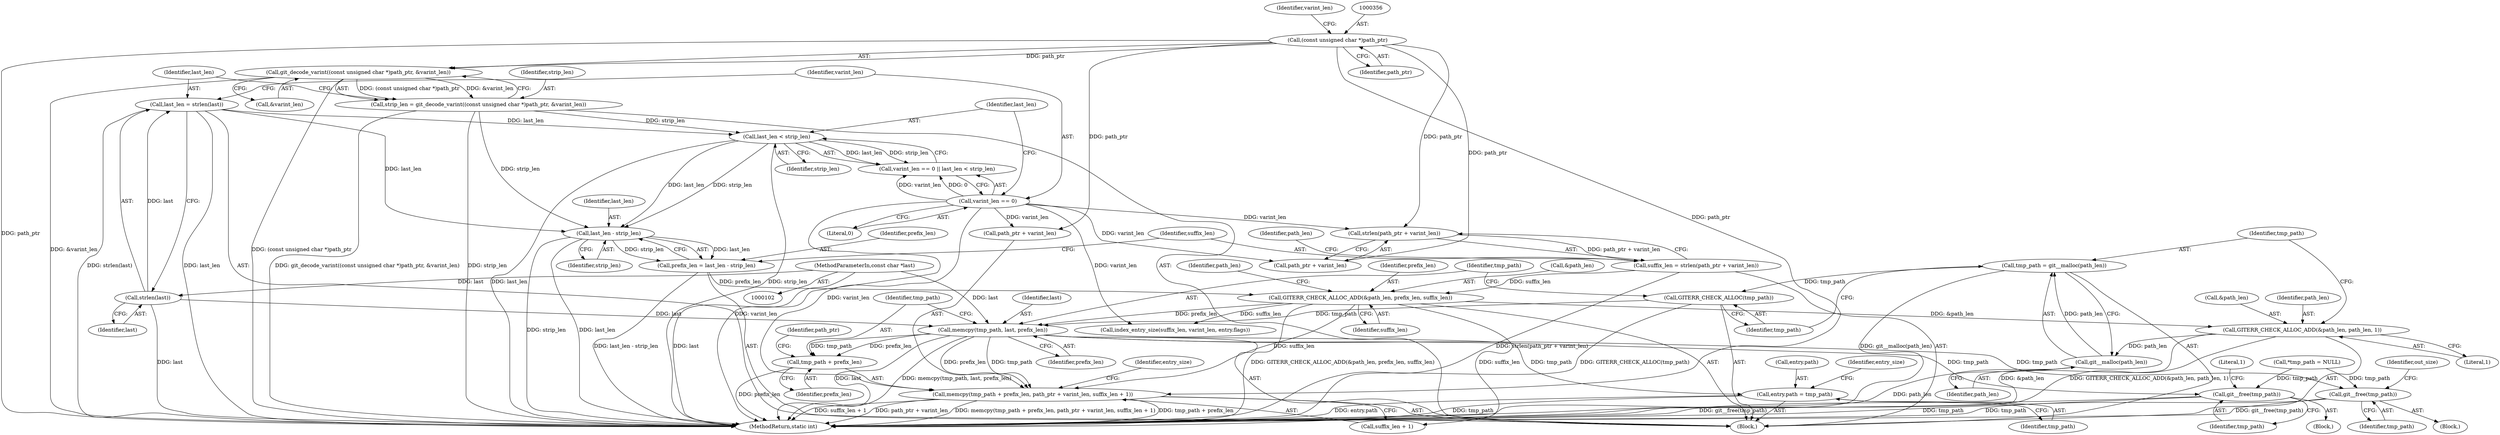 digraph "0_libgit2_3207ddb0103543da8ad2139ec6539f590f9900c1@API" {
"1000396" [label="(Call,tmp_path = git__malloc(path_len))"];
"1000398" [label="(Call,git__malloc(path_len))"];
"1000391" [label="(Call,GITERR_CHECK_ALLOC_ADD(&path_len, path_len, 1))"];
"1000386" [label="(Call,GITERR_CHECK_ALLOC_ADD(&path_len, prefix_len, suffix_len))"];
"1000375" [label="(Call,prefix_len = last_len - strip_len)"];
"1000377" [label="(Call,last_len - strip_len)"];
"1000360" [label="(Call,last_len = strlen(last))"];
"1000362" [label="(Call,strlen(last))"];
"1000108" [label="(MethodParameterIn,const char *last)"];
"1000369" [label="(Call,last_len < strip_len)"];
"1000352" [label="(Call,strip_len = git_decode_varint((const unsigned char *)path_ptr, &varint_len))"];
"1000354" [label="(Call,git_decode_varint((const unsigned char *)path_ptr, &varint_len))"];
"1000355" [label="(Call,(const unsigned char *)path_ptr)"];
"1000380" [label="(Call,suffix_len = strlen(path_ptr + varint_len))"];
"1000382" [label="(Call,strlen(path_ptr + varint_len))"];
"1000366" [label="(Call,varint_len == 0)"];
"1000400" [label="(Call,GITERR_CHECK_ALLOC(tmp_path))"];
"1000402" [label="(Call,memcpy(tmp_path, last, prefix_len))"];
"1000406" [label="(Call,memcpy(tmp_path + prefix_len, path_ptr + varint_len, suffix_len + 1))"];
"1000407" [label="(Call,tmp_path + prefix_len)"];
"1000424" [label="(Call,entry.path = tmp_path)"];
"1000454" [label="(Call,git__free(tmp_path))"];
"1000459" [label="(Call,git__free(tmp_path))"];
"1000396" [label="(Call,tmp_path = git__malloc(path_len))"];
"1000369" [label="(Call,last_len < strip_len)"];
"1000381" [label="(Identifier,suffix_len)"];
"1000365" [label="(Call,varint_len == 0 || last_len < strip_len)"];
"1000404" [label="(Identifier,last)"];
"1000391" [label="(Call,GITERR_CHECK_ALLOC_ADD(&path_len, path_len, 1))"];
"1000354" [label="(Call,git_decode_varint((const unsigned char *)path_ptr, &varint_len))"];
"1000362" [label="(Call,strlen(last))"];
"1000424" [label="(Call,entry.path = tmp_path)"];
"1000428" [label="(Identifier,tmp_path)"];
"1000409" [label="(Identifier,prefix_len)"];
"1000363" [label="(Identifier,last)"];
"1000353" [label="(Identifier,strip_len)"];
"1000417" [label="(Identifier,entry_size)"];
"1000108" [label="(MethodParameterIn,const char *last)"];
"1000408" [label="(Identifier,tmp_path)"];
"1000387" [label="(Call,&path_len)"];
"1000405" [label="(Identifier,prefix_len)"];
"1000375" [label="(Call,prefix_len = last_len - strip_len)"];
"1000386" [label="(Call,GITERR_CHECK_ALLOC_ADD(&path_len, prefix_len, suffix_len))"];
"1000359" [label="(Identifier,varint_len)"];
"1000395" [label="(Literal,1)"];
"1000467" [label="(MethodReturn,static int)"];
"1000411" [label="(Identifier,path_ptr)"];
"1000370" [label="(Identifier,last_len)"];
"1000397" [label="(Identifier,tmp_path)"];
"1000355" [label="(Call,(const unsigned char *)path_ptr)"];
"1000357" [label="(Identifier,path_ptr)"];
"1000383" [label="(Call,path_ptr + varint_len)"];
"1000406" [label="(Call,memcpy(tmp_path + prefix_len, path_ptr + varint_len, suffix_len + 1))"];
"1000377" [label="(Call,last_len - strip_len)"];
"1000458" [label="(Literal,1)"];
"1000382" [label="(Call,strlen(path_ptr + varint_len))"];
"1000378" [label="(Identifier,last_len)"];
"1000394" [label="(Identifier,path_len)"];
"1000401" [label="(Identifier,tmp_path)"];
"1000413" [label="(Call,suffix_len + 1)"];
"1000366" [label="(Call,varint_len == 0)"];
"1000407" [label="(Call,tmp_path + prefix_len)"];
"1000376" [label="(Identifier,prefix_len)"];
"1000367" [label="(Identifier,varint_len)"];
"1000371" [label="(Identifier,strip_len)"];
"1000425" [label="(Call,entry.path)"];
"1000431" [label="(Identifier,entry_size)"];
"1000398" [label="(Call,git__malloc(path_len))"];
"1000126" [label="(Call,*tmp_path = NULL)"];
"1000345" [label="(Block,)"];
"1000368" [label="(Literal,0)"];
"1000463" [label="(Identifier,out_size)"];
"1000360" [label="(Call,last_len = strlen(last))"];
"1000393" [label="(Identifier,path_len)"];
"1000392" [label="(Call,&path_len)"];
"1000453" [label="(Block,)"];
"1000390" [label="(Identifier,suffix_len)"];
"1000403" [label="(Identifier,tmp_path)"];
"1000410" [label="(Call,path_ptr + varint_len)"];
"1000388" [label="(Identifier,path_len)"];
"1000380" [label="(Call,suffix_len = strlen(path_ptr + varint_len))"];
"1000352" [label="(Call,strip_len = git_decode_varint((const unsigned char *)path_ptr, &varint_len))"];
"1000389" [label="(Identifier,prefix_len)"];
"1000460" [label="(Identifier,tmp_path)"];
"1000454" [label="(Call,git__free(tmp_path))"];
"1000459" [label="(Call,git__free(tmp_path))"];
"1000402" [label="(Call,memcpy(tmp_path, last, prefix_len))"];
"1000455" [label="(Identifier,tmp_path)"];
"1000361" [label="(Identifier,last_len)"];
"1000109" [label="(Block,)"];
"1000379" [label="(Identifier,strip_len)"];
"1000418" [label="(Call,index_entry_size(suffix_len, varint_len, entry.flags))"];
"1000399" [label="(Identifier,path_len)"];
"1000358" [label="(Call,&varint_len)"];
"1000400" [label="(Call,GITERR_CHECK_ALLOC(tmp_path))"];
"1000396" -> "1000345"  [label="AST: "];
"1000396" -> "1000398"  [label="CFG: "];
"1000397" -> "1000396"  [label="AST: "];
"1000398" -> "1000396"  [label="AST: "];
"1000401" -> "1000396"  [label="CFG: "];
"1000396" -> "1000467"  [label="DDG: git__malloc(path_len)"];
"1000398" -> "1000396"  [label="DDG: path_len"];
"1000396" -> "1000400"  [label="DDG: tmp_path"];
"1000398" -> "1000399"  [label="CFG: "];
"1000399" -> "1000398"  [label="AST: "];
"1000398" -> "1000467"  [label="DDG: path_len"];
"1000391" -> "1000398"  [label="DDG: path_len"];
"1000391" -> "1000345"  [label="AST: "];
"1000391" -> "1000395"  [label="CFG: "];
"1000392" -> "1000391"  [label="AST: "];
"1000394" -> "1000391"  [label="AST: "];
"1000395" -> "1000391"  [label="AST: "];
"1000397" -> "1000391"  [label="CFG: "];
"1000391" -> "1000467"  [label="DDG: &path_len"];
"1000391" -> "1000467"  [label="DDG: GITERR_CHECK_ALLOC_ADD(&path_len, path_len, 1)"];
"1000386" -> "1000391"  [label="DDG: &path_len"];
"1000386" -> "1000345"  [label="AST: "];
"1000386" -> "1000390"  [label="CFG: "];
"1000387" -> "1000386"  [label="AST: "];
"1000389" -> "1000386"  [label="AST: "];
"1000390" -> "1000386"  [label="AST: "];
"1000393" -> "1000386"  [label="CFG: "];
"1000386" -> "1000467"  [label="DDG: GITERR_CHECK_ALLOC_ADD(&path_len, prefix_len, suffix_len)"];
"1000375" -> "1000386"  [label="DDG: prefix_len"];
"1000380" -> "1000386"  [label="DDG: suffix_len"];
"1000386" -> "1000402"  [label="DDG: prefix_len"];
"1000386" -> "1000406"  [label="DDG: suffix_len"];
"1000386" -> "1000413"  [label="DDG: suffix_len"];
"1000386" -> "1000418"  [label="DDG: suffix_len"];
"1000375" -> "1000345"  [label="AST: "];
"1000375" -> "1000377"  [label="CFG: "];
"1000376" -> "1000375"  [label="AST: "];
"1000377" -> "1000375"  [label="AST: "];
"1000381" -> "1000375"  [label="CFG: "];
"1000375" -> "1000467"  [label="DDG: last_len - strip_len"];
"1000377" -> "1000375"  [label="DDG: last_len"];
"1000377" -> "1000375"  [label="DDG: strip_len"];
"1000377" -> "1000379"  [label="CFG: "];
"1000378" -> "1000377"  [label="AST: "];
"1000379" -> "1000377"  [label="AST: "];
"1000377" -> "1000467"  [label="DDG: strip_len"];
"1000377" -> "1000467"  [label="DDG: last_len"];
"1000360" -> "1000377"  [label="DDG: last_len"];
"1000369" -> "1000377"  [label="DDG: last_len"];
"1000369" -> "1000377"  [label="DDG: strip_len"];
"1000352" -> "1000377"  [label="DDG: strip_len"];
"1000360" -> "1000345"  [label="AST: "];
"1000360" -> "1000362"  [label="CFG: "];
"1000361" -> "1000360"  [label="AST: "];
"1000362" -> "1000360"  [label="AST: "];
"1000367" -> "1000360"  [label="CFG: "];
"1000360" -> "1000467"  [label="DDG: last_len"];
"1000360" -> "1000467"  [label="DDG: strlen(last)"];
"1000362" -> "1000360"  [label="DDG: last"];
"1000360" -> "1000369"  [label="DDG: last_len"];
"1000362" -> "1000363"  [label="CFG: "];
"1000363" -> "1000362"  [label="AST: "];
"1000362" -> "1000467"  [label="DDG: last"];
"1000108" -> "1000362"  [label="DDG: last"];
"1000362" -> "1000402"  [label="DDG: last"];
"1000108" -> "1000102"  [label="AST: "];
"1000108" -> "1000467"  [label="DDG: last"];
"1000108" -> "1000402"  [label="DDG: last"];
"1000369" -> "1000365"  [label="AST: "];
"1000369" -> "1000371"  [label="CFG: "];
"1000370" -> "1000369"  [label="AST: "];
"1000371" -> "1000369"  [label="AST: "];
"1000365" -> "1000369"  [label="CFG: "];
"1000369" -> "1000467"  [label="DDG: last_len"];
"1000369" -> "1000467"  [label="DDG: strip_len"];
"1000369" -> "1000365"  [label="DDG: last_len"];
"1000369" -> "1000365"  [label="DDG: strip_len"];
"1000352" -> "1000369"  [label="DDG: strip_len"];
"1000352" -> "1000345"  [label="AST: "];
"1000352" -> "1000354"  [label="CFG: "];
"1000353" -> "1000352"  [label="AST: "];
"1000354" -> "1000352"  [label="AST: "];
"1000361" -> "1000352"  [label="CFG: "];
"1000352" -> "1000467"  [label="DDG: strip_len"];
"1000352" -> "1000467"  [label="DDG: git_decode_varint((const unsigned char *)path_ptr, &varint_len)"];
"1000354" -> "1000352"  [label="DDG: (const unsigned char *)path_ptr"];
"1000354" -> "1000352"  [label="DDG: &varint_len"];
"1000354" -> "1000358"  [label="CFG: "];
"1000355" -> "1000354"  [label="AST: "];
"1000358" -> "1000354"  [label="AST: "];
"1000354" -> "1000467"  [label="DDG: &varint_len"];
"1000354" -> "1000467"  [label="DDG: (const unsigned char *)path_ptr"];
"1000355" -> "1000354"  [label="DDG: path_ptr"];
"1000355" -> "1000357"  [label="CFG: "];
"1000356" -> "1000355"  [label="AST: "];
"1000357" -> "1000355"  [label="AST: "];
"1000359" -> "1000355"  [label="CFG: "];
"1000355" -> "1000467"  [label="DDG: path_ptr"];
"1000355" -> "1000382"  [label="DDG: path_ptr"];
"1000355" -> "1000383"  [label="DDG: path_ptr"];
"1000355" -> "1000406"  [label="DDG: path_ptr"];
"1000355" -> "1000410"  [label="DDG: path_ptr"];
"1000380" -> "1000345"  [label="AST: "];
"1000380" -> "1000382"  [label="CFG: "];
"1000381" -> "1000380"  [label="AST: "];
"1000382" -> "1000380"  [label="AST: "];
"1000388" -> "1000380"  [label="CFG: "];
"1000380" -> "1000467"  [label="DDG: strlen(path_ptr + varint_len)"];
"1000382" -> "1000380"  [label="DDG: path_ptr + varint_len"];
"1000382" -> "1000383"  [label="CFG: "];
"1000383" -> "1000382"  [label="AST: "];
"1000366" -> "1000382"  [label="DDG: varint_len"];
"1000366" -> "1000365"  [label="AST: "];
"1000366" -> "1000368"  [label="CFG: "];
"1000367" -> "1000366"  [label="AST: "];
"1000368" -> "1000366"  [label="AST: "];
"1000370" -> "1000366"  [label="CFG: "];
"1000365" -> "1000366"  [label="CFG: "];
"1000366" -> "1000467"  [label="DDG: varint_len"];
"1000366" -> "1000365"  [label="DDG: varint_len"];
"1000366" -> "1000365"  [label="DDG: 0"];
"1000366" -> "1000383"  [label="DDG: varint_len"];
"1000366" -> "1000406"  [label="DDG: varint_len"];
"1000366" -> "1000410"  [label="DDG: varint_len"];
"1000366" -> "1000418"  [label="DDG: varint_len"];
"1000400" -> "1000345"  [label="AST: "];
"1000400" -> "1000401"  [label="CFG: "];
"1000401" -> "1000400"  [label="AST: "];
"1000403" -> "1000400"  [label="CFG: "];
"1000400" -> "1000467"  [label="DDG: GITERR_CHECK_ALLOC(tmp_path)"];
"1000400" -> "1000402"  [label="DDG: tmp_path"];
"1000402" -> "1000345"  [label="AST: "];
"1000402" -> "1000405"  [label="CFG: "];
"1000403" -> "1000402"  [label="AST: "];
"1000404" -> "1000402"  [label="AST: "];
"1000405" -> "1000402"  [label="AST: "];
"1000408" -> "1000402"  [label="CFG: "];
"1000402" -> "1000467"  [label="DDG: last"];
"1000402" -> "1000467"  [label="DDG: memcpy(tmp_path, last, prefix_len)"];
"1000402" -> "1000406"  [label="DDG: tmp_path"];
"1000402" -> "1000406"  [label="DDG: prefix_len"];
"1000402" -> "1000407"  [label="DDG: tmp_path"];
"1000402" -> "1000407"  [label="DDG: prefix_len"];
"1000402" -> "1000424"  [label="DDG: tmp_path"];
"1000402" -> "1000454"  [label="DDG: tmp_path"];
"1000402" -> "1000459"  [label="DDG: tmp_path"];
"1000406" -> "1000345"  [label="AST: "];
"1000406" -> "1000413"  [label="CFG: "];
"1000407" -> "1000406"  [label="AST: "];
"1000410" -> "1000406"  [label="AST: "];
"1000413" -> "1000406"  [label="AST: "];
"1000417" -> "1000406"  [label="CFG: "];
"1000406" -> "1000467"  [label="DDG: tmp_path + prefix_len"];
"1000406" -> "1000467"  [label="DDG: suffix_len + 1"];
"1000406" -> "1000467"  [label="DDG: path_ptr + varint_len"];
"1000406" -> "1000467"  [label="DDG: memcpy(tmp_path + prefix_len, path_ptr + varint_len, suffix_len + 1)"];
"1000407" -> "1000409"  [label="CFG: "];
"1000408" -> "1000407"  [label="AST: "];
"1000409" -> "1000407"  [label="AST: "];
"1000411" -> "1000407"  [label="CFG: "];
"1000407" -> "1000467"  [label="DDG: prefix_len"];
"1000424" -> "1000345"  [label="AST: "];
"1000424" -> "1000428"  [label="CFG: "];
"1000425" -> "1000424"  [label="AST: "];
"1000428" -> "1000424"  [label="AST: "];
"1000431" -> "1000424"  [label="CFG: "];
"1000424" -> "1000467"  [label="DDG: tmp_path"];
"1000424" -> "1000467"  [label="DDG: entry.path"];
"1000454" -> "1000453"  [label="AST: "];
"1000454" -> "1000455"  [label="CFG: "];
"1000455" -> "1000454"  [label="AST: "];
"1000458" -> "1000454"  [label="CFG: "];
"1000454" -> "1000467"  [label="DDG: tmp_path"];
"1000454" -> "1000467"  [label="DDG: git__free(tmp_path)"];
"1000126" -> "1000454"  [label="DDG: tmp_path"];
"1000459" -> "1000109"  [label="AST: "];
"1000459" -> "1000460"  [label="CFG: "];
"1000460" -> "1000459"  [label="AST: "];
"1000463" -> "1000459"  [label="CFG: "];
"1000459" -> "1000467"  [label="DDG: tmp_path"];
"1000459" -> "1000467"  [label="DDG: git__free(tmp_path)"];
"1000126" -> "1000459"  [label="DDG: tmp_path"];
}
